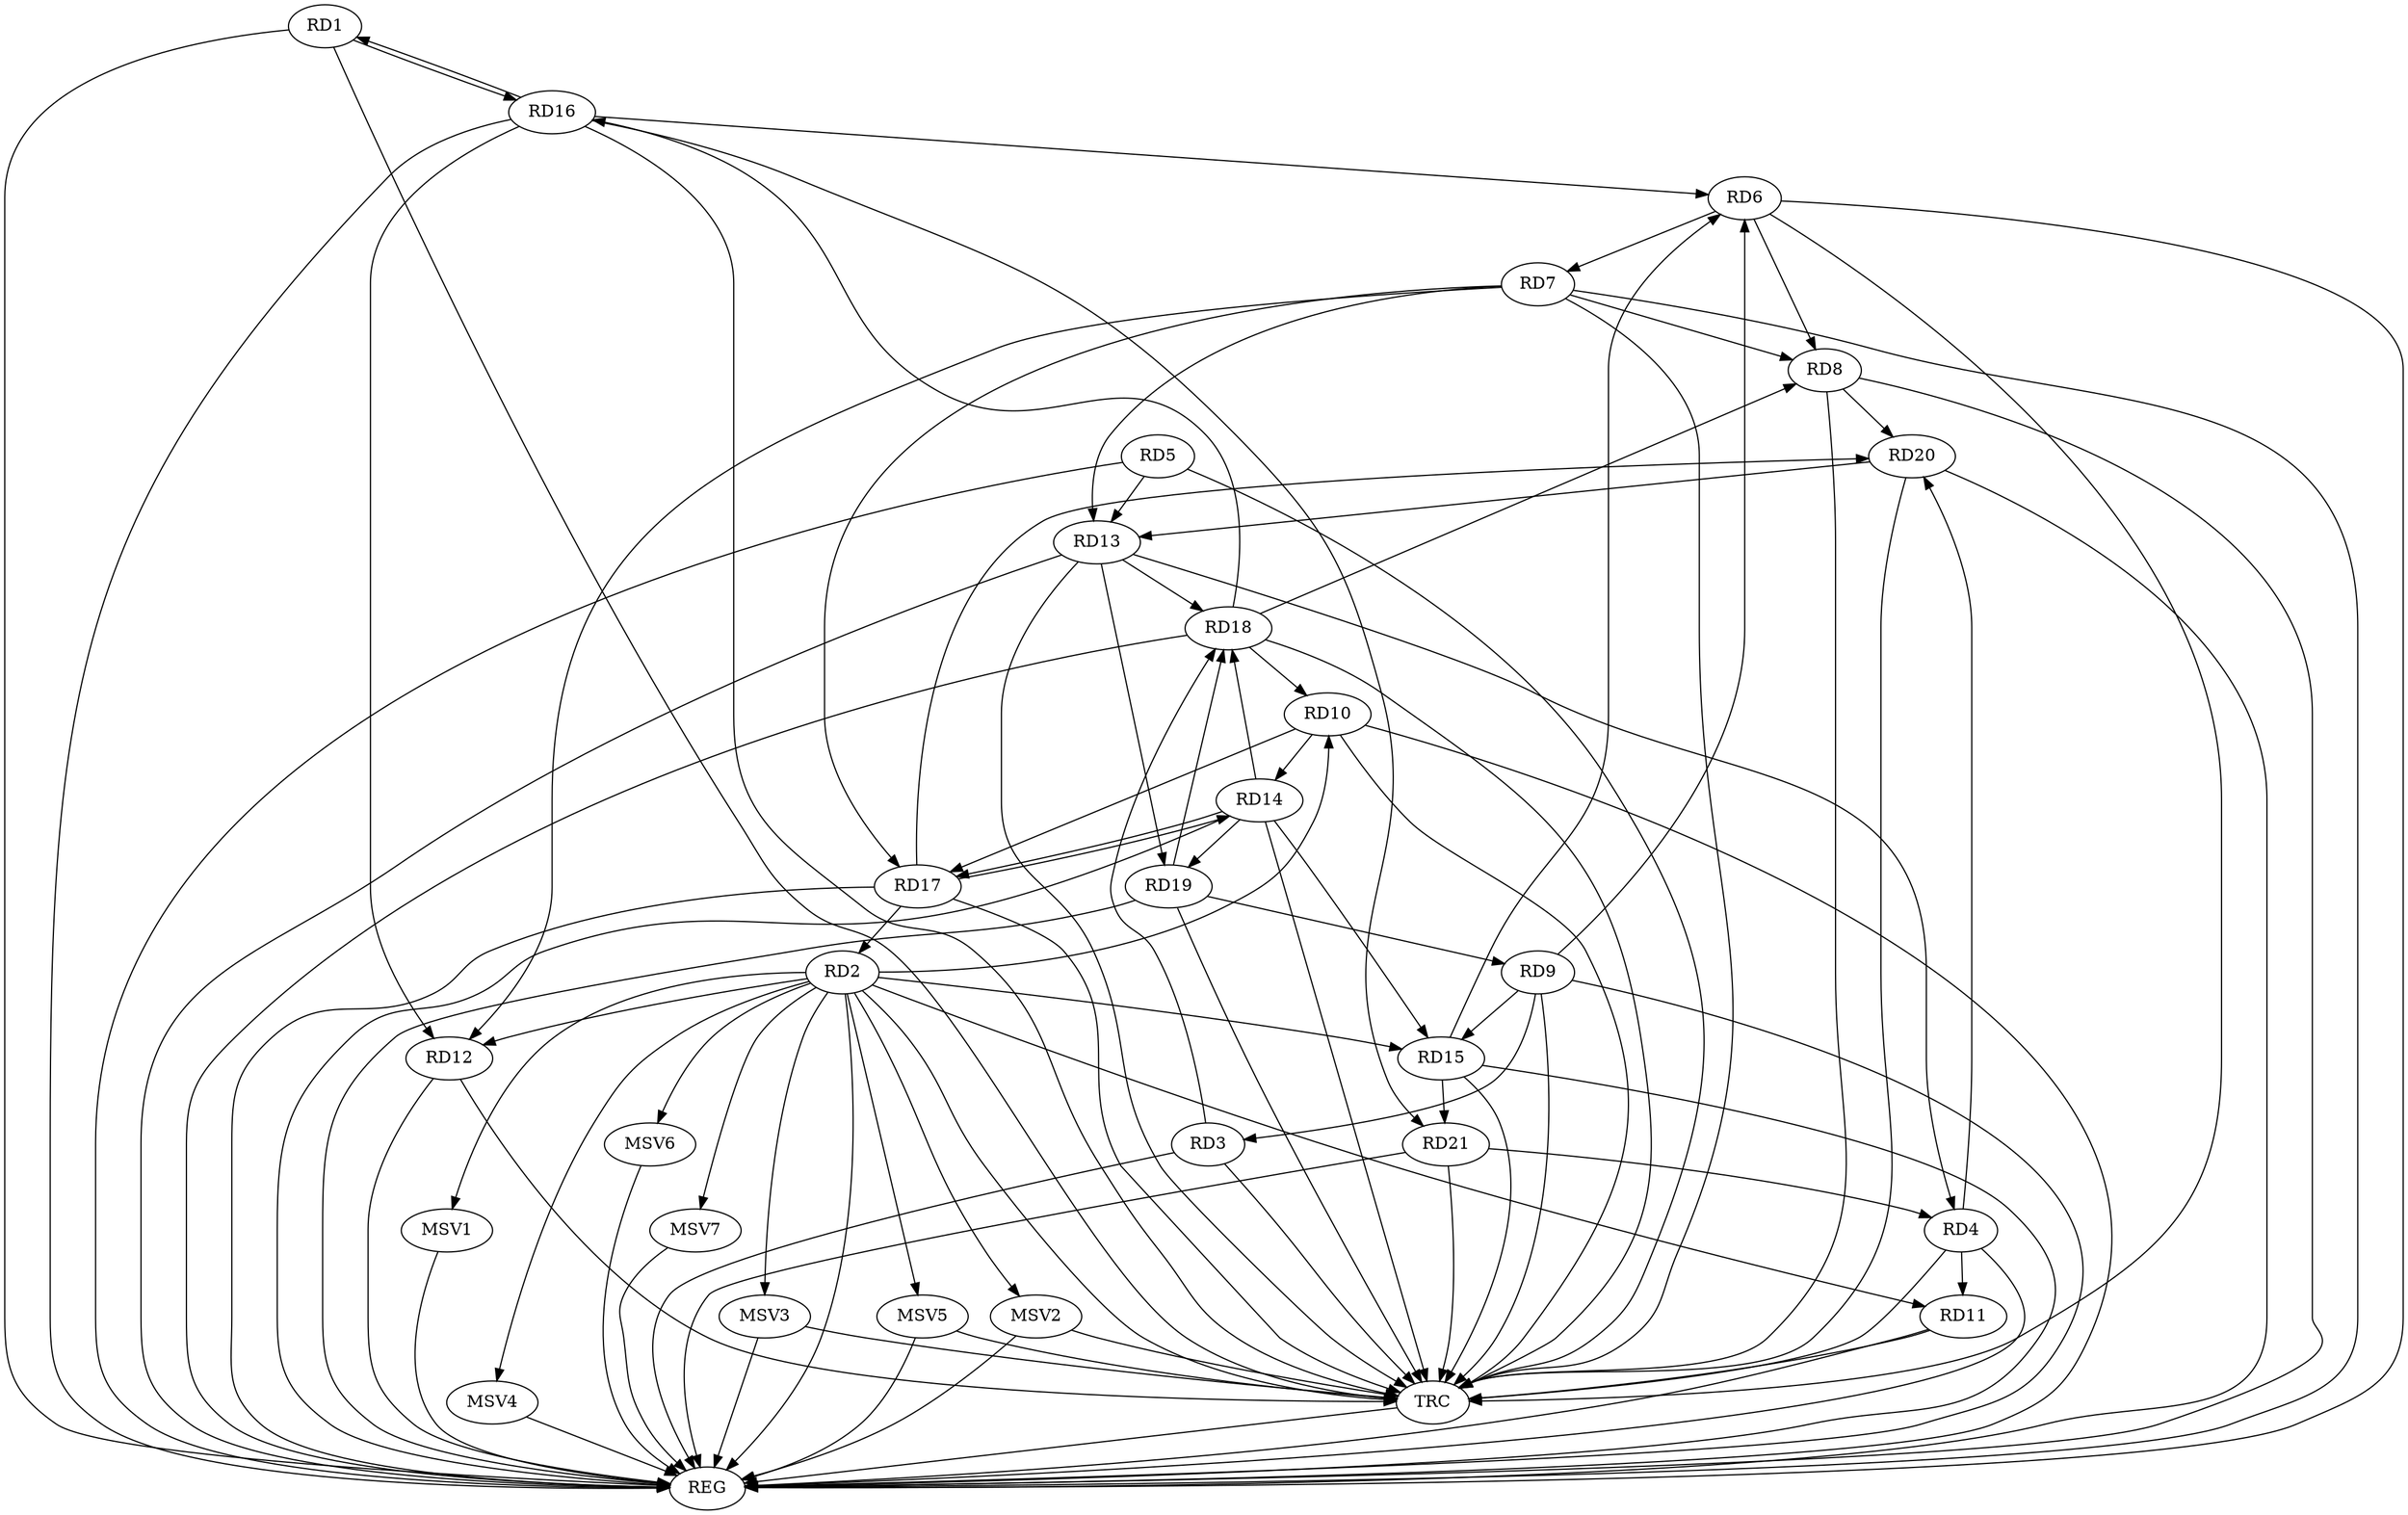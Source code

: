 strict digraph G {
  RD1 [ label="RD1" ];
  RD2 [ label="RD2" ];
  RD3 [ label="RD3" ];
  RD4 [ label="RD4" ];
  RD5 [ label="RD5" ];
  RD6 [ label="RD6" ];
  RD7 [ label="RD7" ];
  RD8 [ label="RD8" ];
  RD9 [ label="RD9" ];
  RD10 [ label="RD10" ];
  RD11 [ label="RD11" ];
  RD12 [ label="RD12" ];
  RD13 [ label="RD13" ];
  RD14 [ label="RD14" ];
  RD15 [ label="RD15" ];
  RD16 [ label="RD16" ];
  RD17 [ label="RD17" ];
  RD18 [ label="RD18" ];
  RD19 [ label="RD19" ];
  RD20 [ label="RD20" ];
  RD21 [ label="RD21" ];
  REG [ label="REG" ];
  TRC [ label="TRC" ];
  MSV1 [ label="MSV1" ];
  MSV2 [ label="MSV2" ];
  MSV3 [ label="MSV3" ];
  MSV4 [ label="MSV4" ];
  MSV5 [ label="MSV5" ];
  MSV6 [ label="MSV6" ];
  MSV7 [ label="MSV7" ];
  RD1 -> RD16;
  RD16 -> RD1;
  RD2 -> RD10;
  RD2 -> RD11;
  RD2 -> RD12;
  RD2 -> RD15;
  RD17 -> RD2;
  RD9 -> RD3;
  RD3 -> RD18;
  RD4 -> RD11;
  RD13 -> RD4;
  RD4 -> RD20;
  RD21 -> RD4;
  RD5 -> RD13;
  RD6 -> RD7;
  RD6 -> RD8;
  RD9 -> RD6;
  RD15 -> RD6;
  RD16 -> RD6;
  RD7 -> RD8;
  RD7 -> RD12;
  RD7 -> RD13;
  RD7 -> RD17;
  RD18 -> RD8;
  RD8 -> RD20;
  RD9 -> RD15;
  RD19 -> RD9;
  RD10 -> RD14;
  RD10 -> RD17;
  RD18 -> RD10;
  RD16 -> RD12;
  RD13 -> RD18;
  RD13 -> RD19;
  RD20 -> RD13;
  RD14 -> RD15;
  RD14 -> RD17;
  RD17 -> RD14;
  RD14 -> RD18;
  RD14 -> RD19;
  RD15 -> RD21;
  RD18 -> RD16;
  RD16 -> RD21;
  RD17 -> RD20;
  RD19 -> RD18;
  RD1 -> REG;
  RD2 -> REG;
  RD3 -> REG;
  RD4 -> REG;
  RD5 -> REG;
  RD6 -> REG;
  RD7 -> REG;
  RD8 -> REG;
  RD9 -> REG;
  RD10 -> REG;
  RD11 -> REG;
  RD12 -> REG;
  RD13 -> REG;
  RD14 -> REG;
  RD15 -> REG;
  RD16 -> REG;
  RD17 -> REG;
  RD18 -> REG;
  RD19 -> REG;
  RD20 -> REG;
  RD21 -> REG;
  RD1 -> TRC;
  RD2 -> TRC;
  RD3 -> TRC;
  RD4 -> TRC;
  RD5 -> TRC;
  RD6 -> TRC;
  RD7 -> TRC;
  RD8 -> TRC;
  RD9 -> TRC;
  RD10 -> TRC;
  RD11 -> TRC;
  RD12 -> TRC;
  RD13 -> TRC;
  RD14 -> TRC;
  RD15 -> TRC;
  RD16 -> TRC;
  RD17 -> TRC;
  RD18 -> TRC;
  RD19 -> TRC;
  RD20 -> TRC;
  RD21 -> TRC;
  TRC -> REG;
  RD2 -> MSV1;
  MSV1 -> REG;
  RD2 -> MSV2;
  MSV2 -> REG;
  MSV2 -> TRC;
  RD2 -> MSV3;
  MSV3 -> REG;
  MSV3 -> TRC;
  RD2 -> MSV4;
  MSV4 -> REG;
  RD2 -> MSV5;
  MSV5 -> REG;
  MSV5 -> TRC;
  RD2 -> MSV6;
  RD2 -> MSV7;
  MSV6 -> REG;
  MSV7 -> REG;
}
